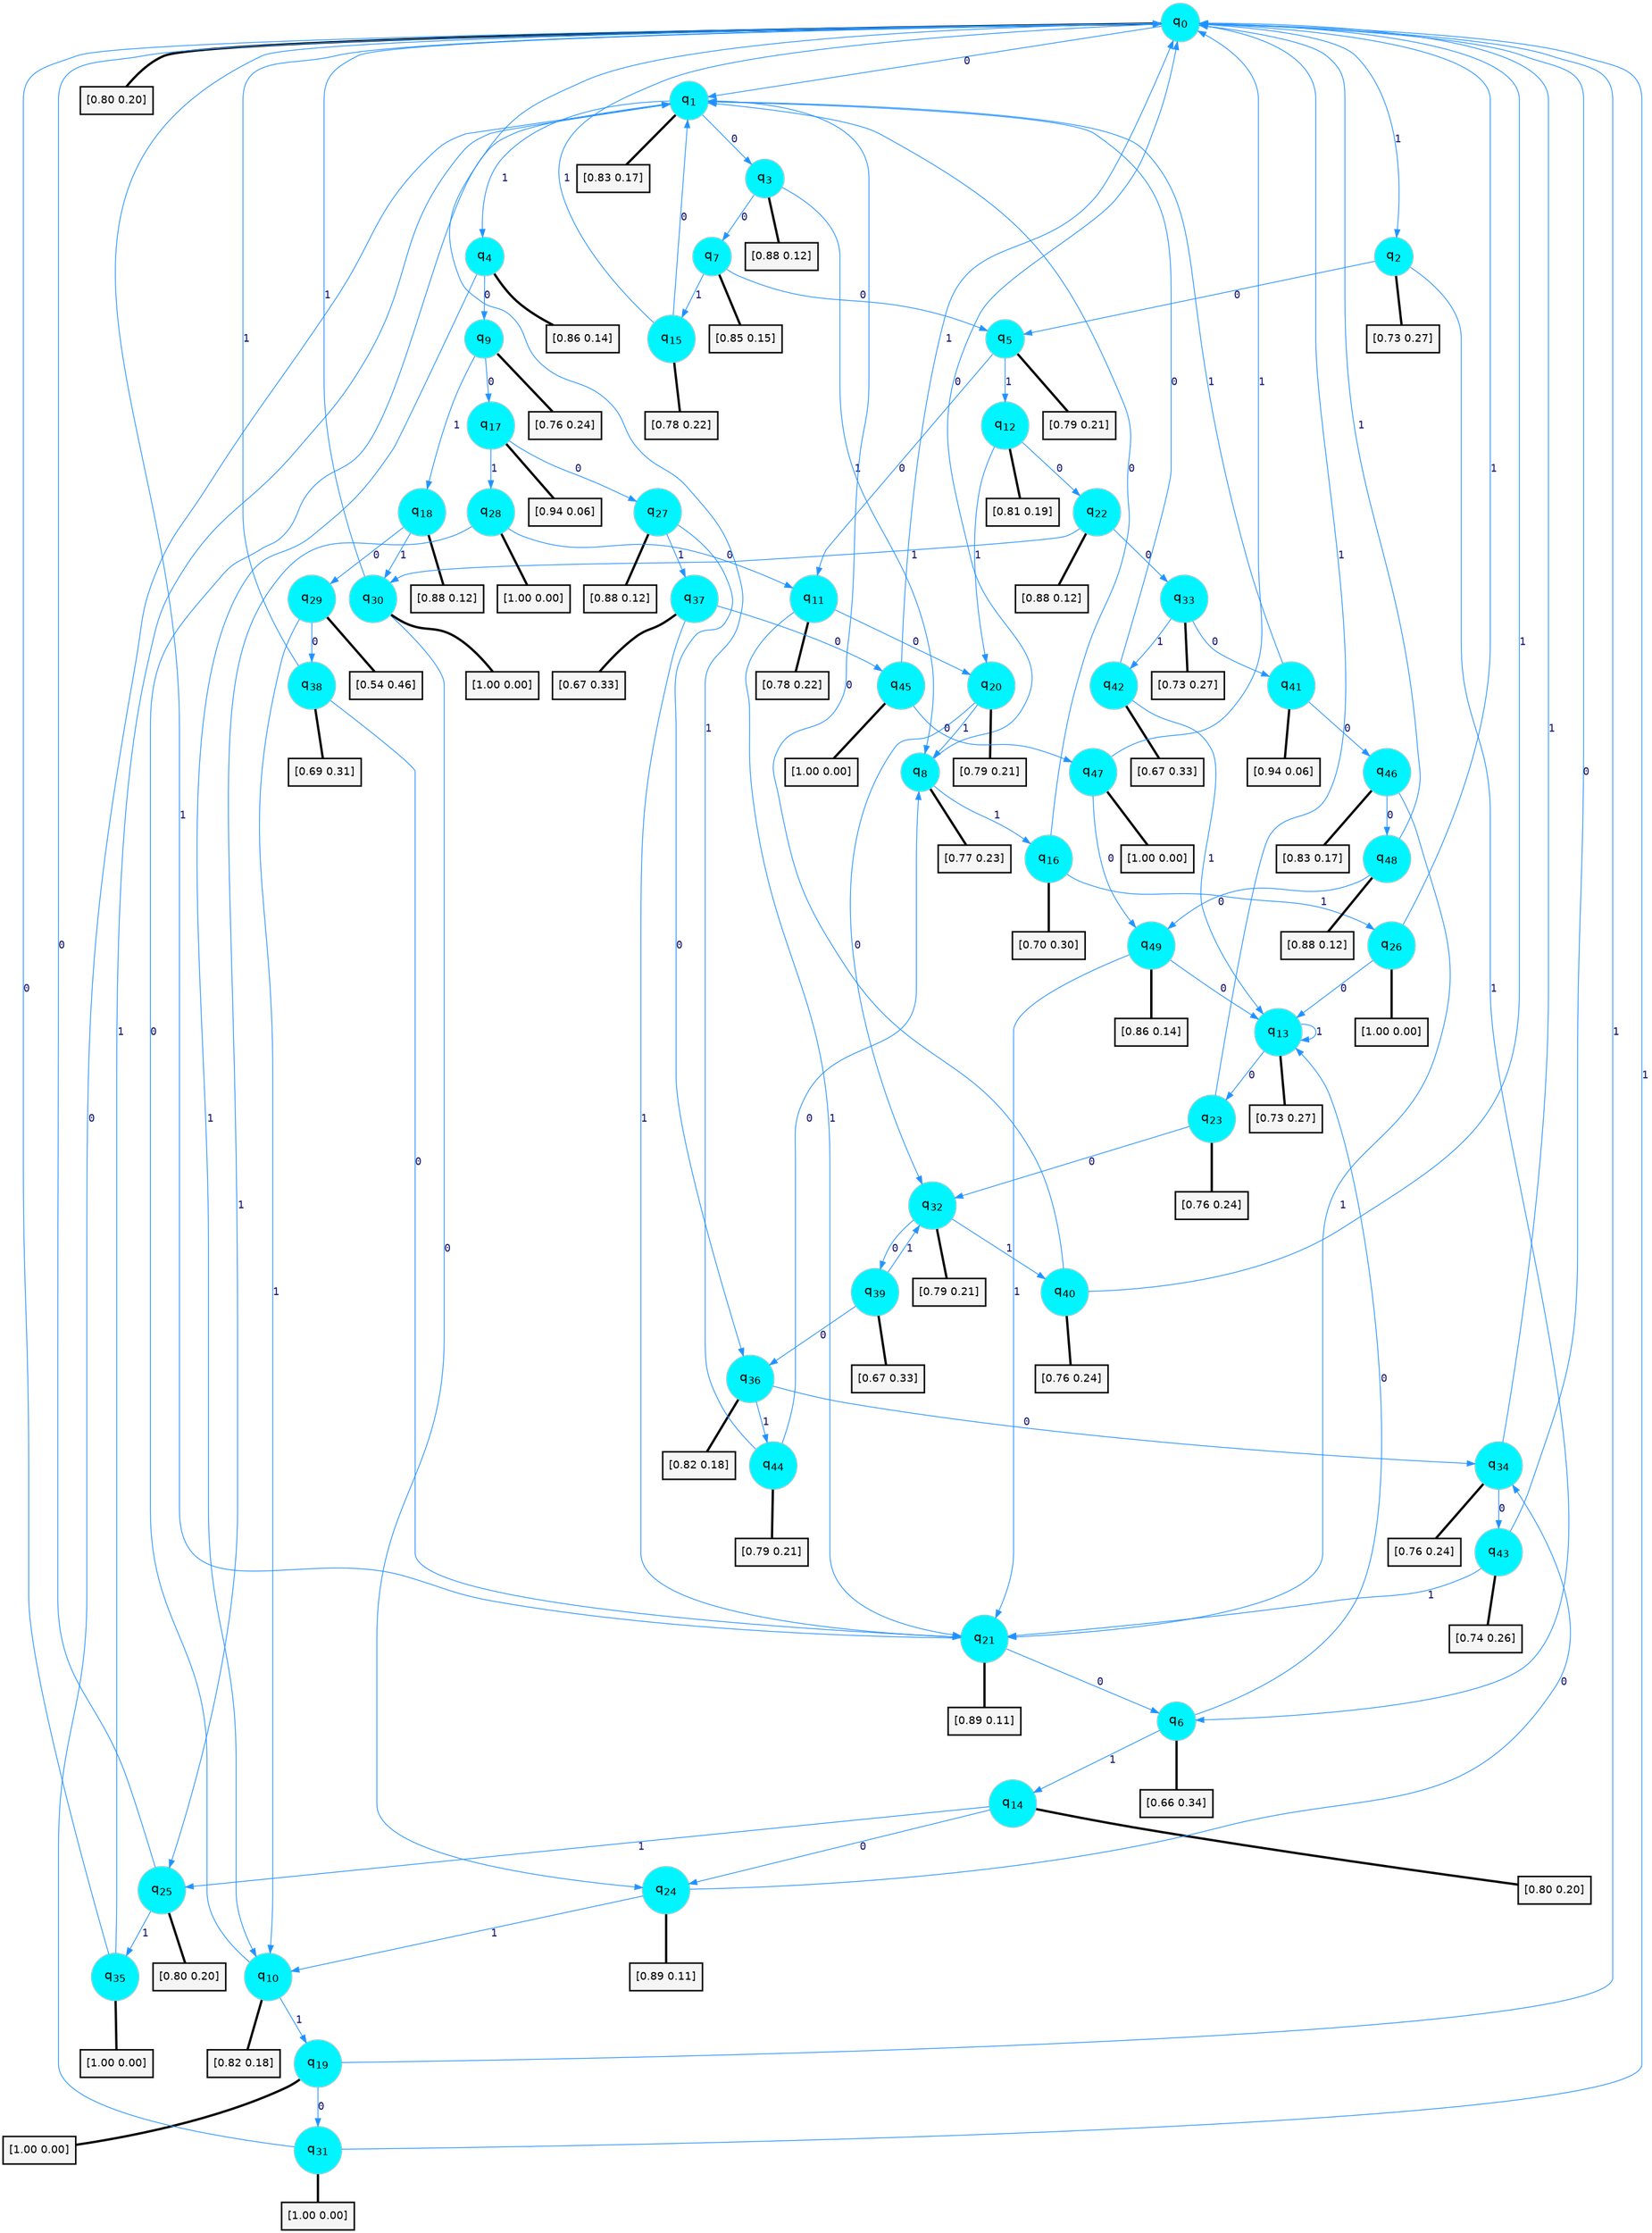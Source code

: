 digraph G {
graph [
bgcolor=transparent, dpi=300, rankdir=TD, size="40,25"];
node [
color=gray, fillcolor=turquoise1, fontcolor=black, fontname=Helvetica, fontsize=16, fontweight=bold, shape=circle, style=filled];
edge [
arrowsize=1, color=dodgerblue1, fontcolor=midnightblue, fontname=courier, fontweight=bold, penwidth=1, style=solid, weight=20];
0[label=<q<SUB>0</SUB>>];
1[label=<q<SUB>1</SUB>>];
2[label=<q<SUB>2</SUB>>];
3[label=<q<SUB>3</SUB>>];
4[label=<q<SUB>4</SUB>>];
5[label=<q<SUB>5</SUB>>];
6[label=<q<SUB>6</SUB>>];
7[label=<q<SUB>7</SUB>>];
8[label=<q<SUB>8</SUB>>];
9[label=<q<SUB>9</SUB>>];
10[label=<q<SUB>10</SUB>>];
11[label=<q<SUB>11</SUB>>];
12[label=<q<SUB>12</SUB>>];
13[label=<q<SUB>13</SUB>>];
14[label=<q<SUB>14</SUB>>];
15[label=<q<SUB>15</SUB>>];
16[label=<q<SUB>16</SUB>>];
17[label=<q<SUB>17</SUB>>];
18[label=<q<SUB>18</SUB>>];
19[label=<q<SUB>19</SUB>>];
20[label=<q<SUB>20</SUB>>];
21[label=<q<SUB>21</SUB>>];
22[label=<q<SUB>22</SUB>>];
23[label=<q<SUB>23</SUB>>];
24[label=<q<SUB>24</SUB>>];
25[label=<q<SUB>25</SUB>>];
26[label=<q<SUB>26</SUB>>];
27[label=<q<SUB>27</SUB>>];
28[label=<q<SUB>28</SUB>>];
29[label=<q<SUB>29</SUB>>];
30[label=<q<SUB>30</SUB>>];
31[label=<q<SUB>31</SUB>>];
32[label=<q<SUB>32</SUB>>];
33[label=<q<SUB>33</SUB>>];
34[label=<q<SUB>34</SUB>>];
35[label=<q<SUB>35</SUB>>];
36[label=<q<SUB>36</SUB>>];
37[label=<q<SUB>37</SUB>>];
38[label=<q<SUB>38</SUB>>];
39[label=<q<SUB>39</SUB>>];
40[label=<q<SUB>40</SUB>>];
41[label=<q<SUB>41</SUB>>];
42[label=<q<SUB>42</SUB>>];
43[label=<q<SUB>43</SUB>>];
44[label=<q<SUB>44</SUB>>];
45[label=<q<SUB>45</SUB>>];
46[label=<q<SUB>46</SUB>>];
47[label=<q<SUB>47</SUB>>];
48[label=<q<SUB>48</SUB>>];
49[label=<q<SUB>49</SUB>>];
50[label="[0.80 0.20]", shape=box,fontcolor=black, fontname=Helvetica, fontsize=14, penwidth=2, fillcolor=whitesmoke,color=black];
51[label="[0.83 0.17]", shape=box,fontcolor=black, fontname=Helvetica, fontsize=14, penwidth=2, fillcolor=whitesmoke,color=black];
52[label="[0.73 0.27]", shape=box,fontcolor=black, fontname=Helvetica, fontsize=14, penwidth=2, fillcolor=whitesmoke,color=black];
53[label="[0.88 0.12]", shape=box,fontcolor=black, fontname=Helvetica, fontsize=14, penwidth=2, fillcolor=whitesmoke,color=black];
54[label="[0.86 0.14]", shape=box,fontcolor=black, fontname=Helvetica, fontsize=14, penwidth=2, fillcolor=whitesmoke,color=black];
55[label="[0.79 0.21]", shape=box,fontcolor=black, fontname=Helvetica, fontsize=14, penwidth=2, fillcolor=whitesmoke,color=black];
56[label="[0.66 0.34]", shape=box,fontcolor=black, fontname=Helvetica, fontsize=14, penwidth=2, fillcolor=whitesmoke,color=black];
57[label="[0.85 0.15]", shape=box,fontcolor=black, fontname=Helvetica, fontsize=14, penwidth=2, fillcolor=whitesmoke,color=black];
58[label="[0.77 0.23]", shape=box,fontcolor=black, fontname=Helvetica, fontsize=14, penwidth=2, fillcolor=whitesmoke,color=black];
59[label="[0.76 0.24]", shape=box,fontcolor=black, fontname=Helvetica, fontsize=14, penwidth=2, fillcolor=whitesmoke,color=black];
60[label="[0.82 0.18]", shape=box,fontcolor=black, fontname=Helvetica, fontsize=14, penwidth=2, fillcolor=whitesmoke,color=black];
61[label="[0.78 0.22]", shape=box,fontcolor=black, fontname=Helvetica, fontsize=14, penwidth=2, fillcolor=whitesmoke,color=black];
62[label="[0.81 0.19]", shape=box,fontcolor=black, fontname=Helvetica, fontsize=14, penwidth=2, fillcolor=whitesmoke,color=black];
63[label="[0.73 0.27]", shape=box,fontcolor=black, fontname=Helvetica, fontsize=14, penwidth=2, fillcolor=whitesmoke,color=black];
64[label="[0.80 0.20]", shape=box,fontcolor=black, fontname=Helvetica, fontsize=14, penwidth=2, fillcolor=whitesmoke,color=black];
65[label="[0.78 0.22]", shape=box,fontcolor=black, fontname=Helvetica, fontsize=14, penwidth=2, fillcolor=whitesmoke,color=black];
66[label="[0.70 0.30]", shape=box,fontcolor=black, fontname=Helvetica, fontsize=14, penwidth=2, fillcolor=whitesmoke,color=black];
67[label="[0.94 0.06]", shape=box,fontcolor=black, fontname=Helvetica, fontsize=14, penwidth=2, fillcolor=whitesmoke,color=black];
68[label="[0.88 0.12]", shape=box,fontcolor=black, fontname=Helvetica, fontsize=14, penwidth=2, fillcolor=whitesmoke,color=black];
69[label="[1.00 0.00]", shape=box,fontcolor=black, fontname=Helvetica, fontsize=14, penwidth=2, fillcolor=whitesmoke,color=black];
70[label="[0.79 0.21]", shape=box,fontcolor=black, fontname=Helvetica, fontsize=14, penwidth=2, fillcolor=whitesmoke,color=black];
71[label="[0.89 0.11]", shape=box,fontcolor=black, fontname=Helvetica, fontsize=14, penwidth=2, fillcolor=whitesmoke,color=black];
72[label="[0.88 0.12]", shape=box,fontcolor=black, fontname=Helvetica, fontsize=14, penwidth=2, fillcolor=whitesmoke,color=black];
73[label="[0.76 0.24]", shape=box,fontcolor=black, fontname=Helvetica, fontsize=14, penwidth=2, fillcolor=whitesmoke,color=black];
74[label="[0.89 0.11]", shape=box,fontcolor=black, fontname=Helvetica, fontsize=14, penwidth=2, fillcolor=whitesmoke,color=black];
75[label="[0.80 0.20]", shape=box,fontcolor=black, fontname=Helvetica, fontsize=14, penwidth=2, fillcolor=whitesmoke,color=black];
76[label="[1.00 0.00]", shape=box,fontcolor=black, fontname=Helvetica, fontsize=14, penwidth=2, fillcolor=whitesmoke,color=black];
77[label="[0.88 0.12]", shape=box,fontcolor=black, fontname=Helvetica, fontsize=14, penwidth=2, fillcolor=whitesmoke,color=black];
78[label="[1.00 0.00]", shape=box,fontcolor=black, fontname=Helvetica, fontsize=14, penwidth=2, fillcolor=whitesmoke,color=black];
79[label="[0.54 0.46]", shape=box,fontcolor=black, fontname=Helvetica, fontsize=14, penwidth=2, fillcolor=whitesmoke,color=black];
80[label="[1.00 0.00]", shape=box,fontcolor=black, fontname=Helvetica, fontsize=14, penwidth=2, fillcolor=whitesmoke,color=black];
81[label="[1.00 0.00]", shape=box,fontcolor=black, fontname=Helvetica, fontsize=14, penwidth=2, fillcolor=whitesmoke,color=black];
82[label="[0.79 0.21]", shape=box,fontcolor=black, fontname=Helvetica, fontsize=14, penwidth=2, fillcolor=whitesmoke,color=black];
83[label="[0.73 0.27]", shape=box,fontcolor=black, fontname=Helvetica, fontsize=14, penwidth=2, fillcolor=whitesmoke,color=black];
84[label="[0.76 0.24]", shape=box,fontcolor=black, fontname=Helvetica, fontsize=14, penwidth=2, fillcolor=whitesmoke,color=black];
85[label="[1.00 0.00]", shape=box,fontcolor=black, fontname=Helvetica, fontsize=14, penwidth=2, fillcolor=whitesmoke,color=black];
86[label="[0.82 0.18]", shape=box,fontcolor=black, fontname=Helvetica, fontsize=14, penwidth=2, fillcolor=whitesmoke,color=black];
87[label="[0.67 0.33]", shape=box,fontcolor=black, fontname=Helvetica, fontsize=14, penwidth=2, fillcolor=whitesmoke,color=black];
88[label="[0.69 0.31]", shape=box,fontcolor=black, fontname=Helvetica, fontsize=14, penwidth=2, fillcolor=whitesmoke,color=black];
89[label="[0.67 0.33]", shape=box,fontcolor=black, fontname=Helvetica, fontsize=14, penwidth=2, fillcolor=whitesmoke,color=black];
90[label="[0.76 0.24]", shape=box,fontcolor=black, fontname=Helvetica, fontsize=14, penwidth=2, fillcolor=whitesmoke,color=black];
91[label="[0.94 0.06]", shape=box,fontcolor=black, fontname=Helvetica, fontsize=14, penwidth=2, fillcolor=whitesmoke,color=black];
92[label="[0.67 0.33]", shape=box,fontcolor=black, fontname=Helvetica, fontsize=14, penwidth=2, fillcolor=whitesmoke,color=black];
93[label="[0.74 0.26]", shape=box,fontcolor=black, fontname=Helvetica, fontsize=14, penwidth=2, fillcolor=whitesmoke,color=black];
94[label="[0.79 0.21]", shape=box,fontcolor=black, fontname=Helvetica, fontsize=14, penwidth=2, fillcolor=whitesmoke,color=black];
95[label="[1.00 0.00]", shape=box,fontcolor=black, fontname=Helvetica, fontsize=14, penwidth=2, fillcolor=whitesmoke,color=black];
96[label="[0.83 0.17]", shape=box,fontcolor=black, fontname=Helvetica, fontsize=14, penwidth=2, fillcolor=whitesmoke,color=black];
97[label="[1.00 0.00]", shape=box,fontcolor=black, fontname=Helvetica, fontsize=14, penwidth=2, fillcolor=whitesmoke,color=black];
98[label="[0.88 0.12]", shape=box,fontcolor=black, fontname=Helvetica, fontsize=14, penwidth=2, fillcolor=whitesmoke,color=black];
99[label="[0.86 0.14]", shape=box,fontcolor=black, fontname=Helvetica, fontsize=14, penwidth=2, fillcolor=whitesmoke,color=black];
0->1 [label=0];
0->2 [label=1];
0->50 [arrowhead=none, penwidth=3,color=black];
1->3 [label=0];
1->4 [label=1];
1->51 [arrowhead=none, penwidth=3,color=black];
2->5 [label=0];
2->6 [label=1];
2->52 [arrowhead=none, penwidth=3,color=black];
3->7 [label=0];
3->8 [label=1];
3->53 [arrowhead=none, penwidth=3,color=black];
4->9 [label=0];
4->10 [label=1];
4->54 [arrowhead=none, penwidth=3,color=black];
5->11 [label=0];
5->12 [label=1];
5->55 [arrowhead=none, penwidth=3,color=black];
6->13 [label=0];
6->14 [label=1];
6->56 [arrowhead=none, penwidth=3,color=black];
7->5 [label=0];
7->15 [label=1];
7->57 [arrowhead=none, penwidth=3,color=black];
8->0 [label=0];
8->16 [label=1];
8->58 [arrowhead=none, penwidth=3,color=black];
9->17 [label=0];
9->18 [label=1];
9->59 [arrowhead=none, penwidth=3,color=black];
10->1 [label=0];
10->19 [label=1];
10->60 [arrowhead=none, penwidth=3,color=black];
11->20 [label=0];
11->21 [label=1];
11->61 [arrowhead=none, penwidth=3,color=black];
12->22 [label=0];
12->20 [label=1];
12->62 [arrowhead=none, penwidth=3,color=black];
13->23 [label=0];
13->13 [label=1];
13->63 [arrowhead=none, penwidth=3,color=black];
14->24 [label=0];
14->25 [label=1];
14->64 [arrowhead=none, penwidth=3,color=black];
15->1 [label=0];
15->0 [label=1];
15->65 [arrowhead=none, penwidth=3,color=black];
16->1 [label=0];
16->26 [label=1];
16->66 [arrowhead=none, penwidth=3,color=black];
17->27 [label=0];
17->28 [label=1];
17->67 [arrowhead=none, penwidth=3,color=black];
18->29 [label=0];
18->30 [label=1];
18->68 [arrowhead=none, penwidth=3,color=black];
19->31 [label=0];
19->0 [label=1];
19->69 [arrowhead=none, penwidth=3,color=black];
20->32 [label=0];
20->8 [label=1];
20->70 [arrowhead=none, penwidth=3,color=black];
21->6 [label=0];
21->0 [label=1];
21->71 [arrowhead=none, penwidth=3,color=black];
22->33 [label=0];
22->30 [label=1];
22->72 [arrowhead=none, penwidth=3,color=black];
23->32 [label=0];
23->0 [label=1];
23->73 [arrowhead=none, penwidth=3,color=black];
24->34 [label=0];
24->10 [label=1];
24->74 [arrowhead=none, penwidth=3,color=black];
25->0 [label=0];
25->35 [label=1];
25->75 [arrowhead=none, penwidth=3,color=black];
26->13 [label=0];
26->0 [label=1];
26->76 [arrowhead=none, penwidth=3,color=black];
27->36 [label=0];
27->37 [label=1];
27->77 [arrowhead=none, penwidth=3,color=black];
28->11 [label=0];
28->25 [label=1];
28->78 [arrowhead=none, penwidth=3,color=black];
29->38 [label=0];
29->10 [label=1];
29->79 [arrowhead=none, penwidth=3,color=black];
30->24 [label=0];
30->0 [label=1];
30->80 [arrowhead=none, penwidth=3,color=black];
31->1 [label=0];
31->0 [label=1];
31->81 [arrowhead=none, penwidth=3,color=black];
32->39 [label=0];
32->40 [label=1];
32->82 [arrowhead=none, penwidth=3,color=black];
33->41 [label=0];
33->42 [label=1];
33->83 [arrowhead=none, penwidth=3,color=black];
34->43 [label=0];
34->0 [label=1];
34->84 [arrowhead=none, penwidth=3,color=black];
35->0 [label=0];
35->1 [label=1];
35->85 [arrowhead=none, penwidth=3,color=black];
36->34 [label=0];
36->44 [label=1];
36->86 [arrowhead=none, penwidth=3,color=black];
37->45 [label=0];
37->21 [label=1];
37->87 [arrowhead=none, penwidth=3,color=black];
38->21 [label=0];
38->0 [label=1];
38->88 [arrowhead=none, penwidth=3,color=black];
39->36 [label=0];
39->32 [label=1];
39->89 [arrowhead=none, penwidth=3,color=black];
40->1 [label=0];
40->0 [label=1];
40->90 [arrowhead=none, penwidth=3,color=black];
41->46 [label=0];
41->1 [label=1];
41->91 [arrowhead=none, penwidth=3,color=black];
42->1 [label=0];
42->13 [label=1];
42->92 [arrowhead=none, penwidth=3,color=black];
43->0 [label=0];
43->21 [label=1];
43->93 [arrowhead=none, penwidth=3,color=black];
44->8 [label=0];
44->0 [label=1];
44->94 [arrowhead=none, penwidth=3,color=black];
45->47 [label=0];
45->0 [label=1];
45->95 [arrowhead=none, penwidth=3,color=black];
46->48 [label=0];
46->21 [label=1];
46->96 [arrowhead=none, penwidth=3,color=black];
47->49 [label=0];
47->0 [label=1];
47->97 [arrowhead=none, penwidth=3,color=black];
48->49 [label=0];
48->0 [label=1];
48->98 [arrowhead=none, penwidth=3,color=black];
49->13 [label=0];
49->21 [label=1];
49->99 [arrowhead=none, penwidth=3,color=black];
}

